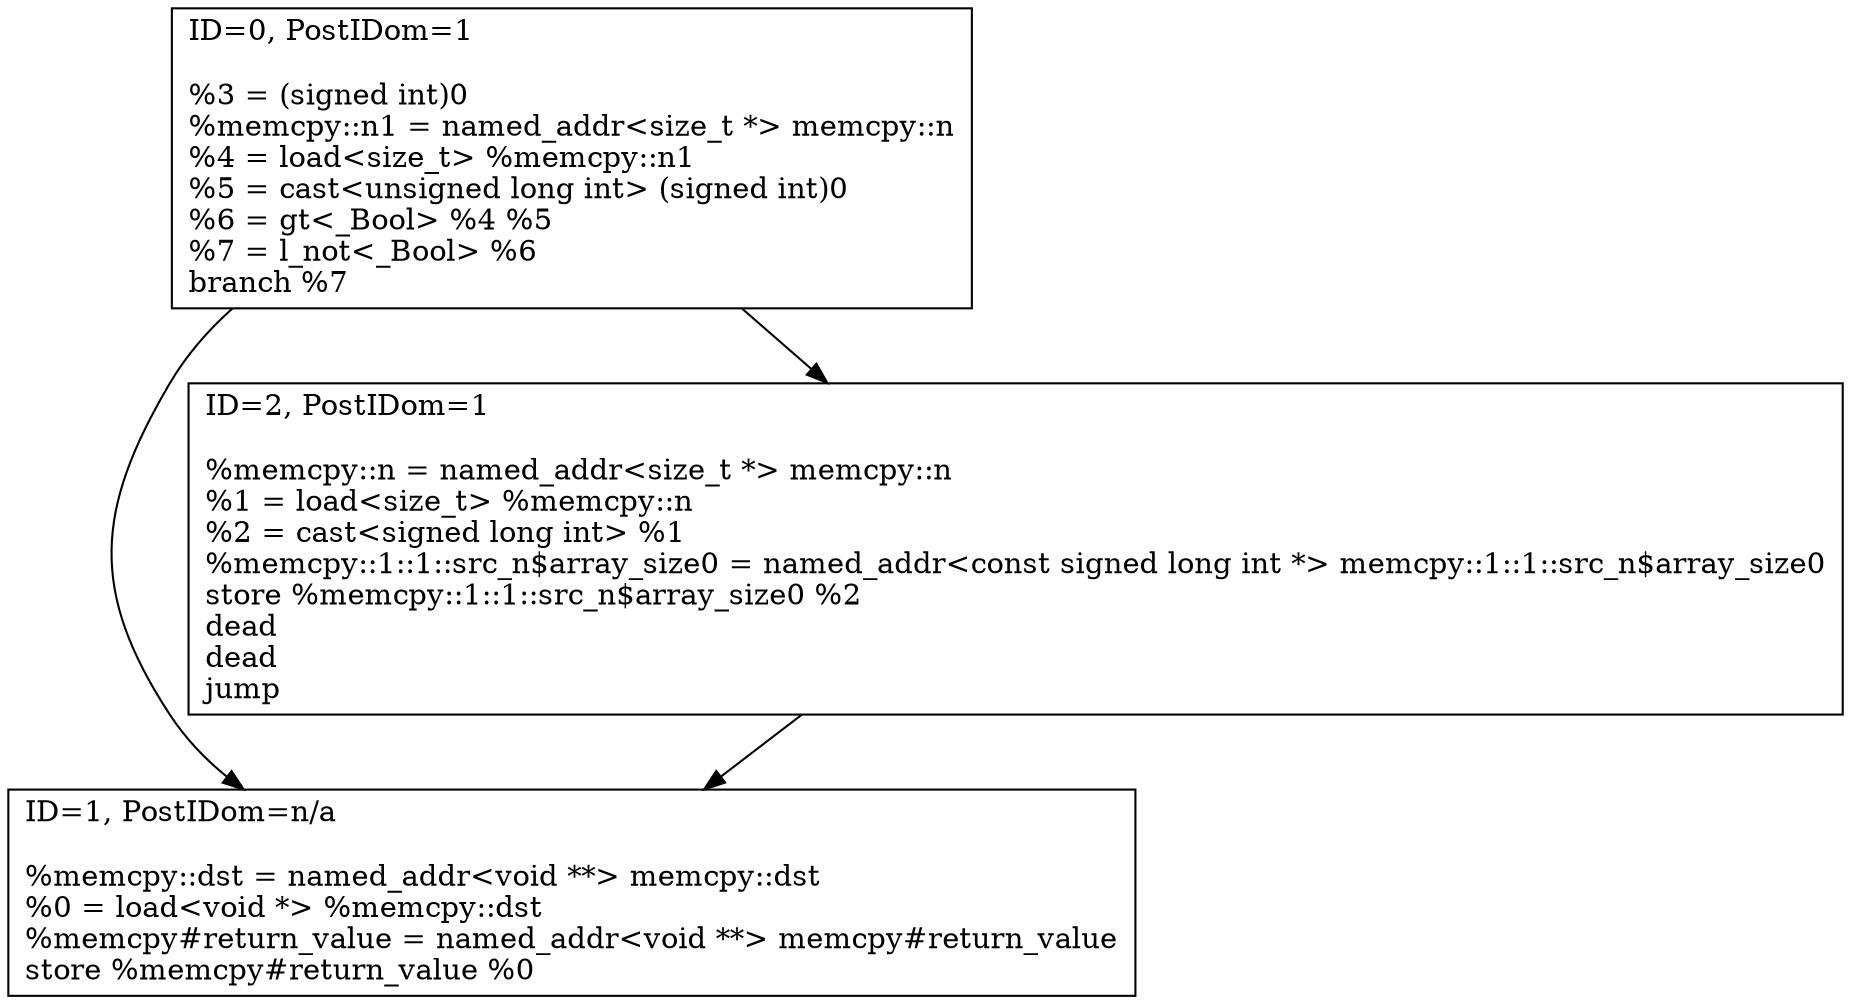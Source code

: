 digraph {
	1 [shape=box,label="ID=1, PostIDom=n/a\l\l%memcpy::dst = named_addr<void **> memcpy::dst\l%0 = load<void *> %memcpy::dst\l%memcpy#return_value = named_addr<void **> memcpy#return_value\lstore %memcpy#return_value %0\l"];
	2 [shape=box,label="ID=2, PostIDom=1\l\l%memcpy::n = named_addr<size_t *> memcpy::n\l%1 = load<size_t> %memcpy::n\l%2 = cast<signed long int> %1\l%memcpy::1::1::src_n$array_size0 = named_addr<const signed long int *> memcpy::1::1::src_n$array_size0\lstore %memcpy::1::1::src_n$array_size0 %2\ldead\ldead\ljump\l"];
	2 -> 1;
	0 [shape=box,label="ID=0, PostIDom=1\l\l%3 = (signed int)0\l%memcpy::n1 = named_addr<size_t *> memcpy::n\l%4 = load<size_t> %memcpy::n1\l%5 = cast<unsigned long int> (signed int)0\l%6 = gt<_Bool> %4 %5\l%7 = l_not<_Bool> %6\lbranch %7\l"];
	0 -> 1;
	0 -> 2;
}
